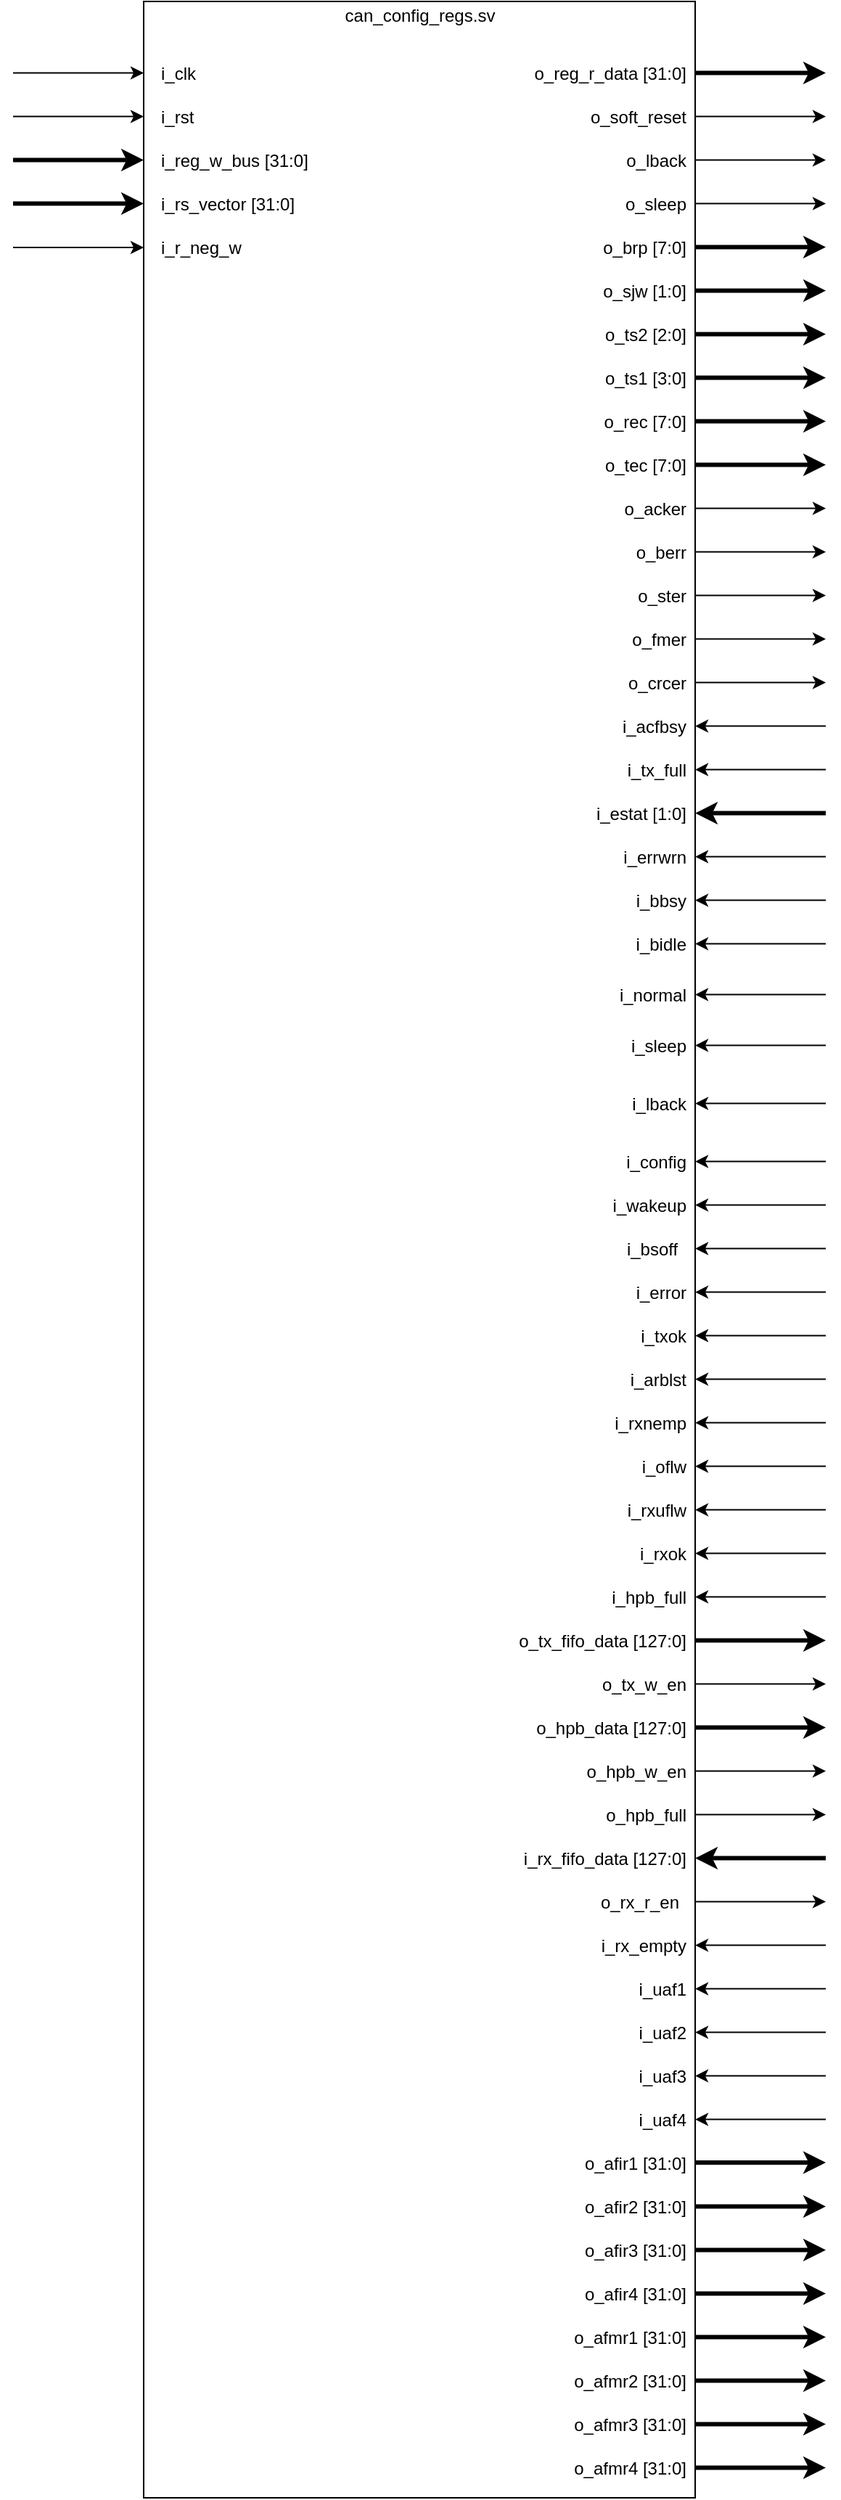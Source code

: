 <mxfile version="13.3.5" type="google"><diagram id="qkU3QMG0HKKjdS9bItEg" name="Page-1"><mxGraphModel grid="1" shadow="0" math="0" pageHeight="1100" pageWidth="850" pageScale="1" page="1" fold="1" arrows="1" connect="1" tooltips="1" guides="1" gridSize="10" dy="686" dx="1240"><root><mxCell id="0"/><mxCell id="1" parent="0"/><mxCell id="5Gx6Plj_fpjW1602_5Y_-1" value="" style="rounded=0;whiteSpace=wrap;html=1;" parent="1" vertex="1"><mxGeometry as="geometry" height="1720" width="380" y="160" x="110"/></mxCell><mxCell id="5Gx6Plj_fpjW1602_5Y_-2" value="can_config_regs.sv" style="text;html=1;align=center;verticalAlign=middle;resizable=0;points=[];autosize=1;" parent="1" vertex="1"><mxGeometry as="geometry" height="20" width="120" y="160" x="240"/></mxCell><mxCell id="5Gx6Plj_fpjW1602_5Y_-3" value="i_reg_w_bus [31:0]" style="text;html=1;align=left;verticalAlign=middle;resizable=0;points=[];autosize=1;" parent="1" vertex="1"><mxGeometry as="geometry" height="20" width="120" y="260" x="120"/></mxCell><mxCell id="5Gx6Plj_fpjW1602_5Y_-29" value="i_clk" style="text;html=1;align=left;verticalAlign=middle;resizable=0;points=[];autosize=1;" parent="1" vertex="1"><mxGeometry as="geometry" height="20" width="40" y="200" x="120"/></mxCell><mxCell id="5Gx6Plj_fpjW1602_5Y_-30" value="i_rst" style="text;html=1;align=left;verticalAlign=middle;resizable=0;points=[];autosize=1;" parent="1" vertex="1"><mxGeometry as="geometry" height="20" width="40" y="230" x="120"/></mxCell><mxCell id="5Gx6Plj_fpjW1602_5Y_-83" value="" style="endArrow=classic;html=1;rounded=0;edgeStyle=orthogonalEdgeStyle;" parent="1" edge="1"><mxGeometry as="geometry" height="50" width="50" relative="1"><mxPoint as="sourcePoint" y="209.29" x="20"/><mxPoint as="targetPoint" y="209.29" x="110"/></mxGeometry></mxCell><mxCell id="5Gx6Plj_fpjW1602_5Y_-84" value="" style="endArrow=classic;html=1;rounded=0;edgeStyle=orthogonalEdgeStyle;" parent="1" edge="1"><mxGeometry as="geometry" height="50" width="50" relative="1"><mxPoint as="sourcePoint" y="239.29" x="20"/><mxPoint as="targetPoint" y="239.29" x="110"/></mxGeometry></mxCell><mxCell id="5Gx6Plj_fpjW1602_5Y_-85" value="" style="endArrow=classic;html=1;rounded=0;edgeStyle=orthogonalEdgeStyle;strokeWidth=3;" parent="1" edge="1"><mxGeometry as="geometry" height="50" width="50" relative="1"><mxPoint as="sourcePoint" y="269.29" x="20"/><mxPoint as="targetPoint" y="269.29" x="110"/></mxGeometry></mxCell><mxCell id="5Gx6Plj_fpjW1602_5Y_-86" value="" style="endArrow=classic;html=1;rounded=0;edgeStyle=orthogonalEdgeStyle;strokeWidth=3;" parent="1" edge="1"><mxGeometry as="geometry" height="50" width="50" relative="1"><mxPoint as="sourcePoint" y="299.29" x="20"/><mxPoint as="targetPoint" y="299.29" x="110"/></mxGeometry></mxCell><mxCell id="JszGW-C5njaCShQ63iaq-1" value="i_rs_vector [31:0]" style="text;html=1;align=left;verticalAlign=middle;resizable=0;points=[];autosize=1;" parent="1" vertex="1"><mxGeometry as="geometry" height="20" width="110" y="290" x="120"/></mxCell><mxCell id="JszGW-C5njaCShQ63iaq-2" value="i_r_neg_w" style="text;html=1;align=left;verticalAlign=middle;resizable=0;points=[];autosize=1;" parent="1" vertex="1"><mxGeometry as="geometry" height="20" width="70" y="320" x="120"/></mxCell><mxCell id="JszGW-C5njaCShQ63iaq-3" value="" style="endArrow=classic;html=1;rounded=0;edgeStyle=orthogonalEdgeStyle;" parent="1" edge="1"><mxGeometry as="geometry" height="50" width="50" relative="1"><mxPoint as="sourcePoint" y="329.5" x="20"/><mxPoint as="targetPoint" y="329.5" x="110"/></mxGeometry></mxCell><mxCell id="JszGW-C5njaCShQ63iaq-4" value="o_reg_r_data [31:0]" style="text;html=1;align=right;verticalAlign=middle;resizable=0;points=[];autosize=1;" parent="1" vertex="1"><mxGeometry as="geometry" height="20" width="120" y="200" x="365"/></mxCell><mxCell id="JszGW-C5njaCShQ63iaq-7" value="o_soft_reset" style="text;html=1;align=right;verticalAlign=middle;resizable=0;points=[];autosize=1;" parent="1" vertex="1"><mxGeometry as="geometry" height="20" width="80" y="230" x="405"/></mxCell><mxCell id="JszGW-C5njaCShQ63iaq-8" value="o_lback" style="text;html=1;align=right;verticalAlign=middle;resizable=0;points=[];autosize=1;" parent="1" vertex="1"><mxGeometry as="geometry" height="20" width="60" y="260" x="425"/></mxCell><mxCell id="JszGW-C5njaCShQ63iaq-9" value="o_sleep" style="text;html=1;align=right;verticalAlign=middle;resizable=0;points=[];autosize=1;" parent="1" vertex="1"><mxGeometry as="geometry" height="20" width="60" y="290" x="425"/></mxCell><mxCell id="JszGW-C5njaCShQ63iaq-10" value="o_brp [7:0]" style="text;html=1;align=right;verticalAlign=middle;resizable=0;points=[];autosize=1;" parent="1" vertex="1"><mxGeometry as="geometry" height="20" width="70" y="320" x="415"/></mxCell><mxCell id="JszGW-C5njaCShQ63iaq-11" value="o_sjw [1:0]" style="text;html=1;align=right;verticalAlign=middle;resizable=0;points=[];autosize=1;" parent="1" vertex="1"><mxGeometry as="geometry" height="20" width="70" y="350" x="415"/></mxCell><mxCell id="JszGW-C5njaCShQ63iaq-12" value="o_ts2 [2:0]" style="text;html=1;align=right;verticalAlign=middle;resizable=0;points=[];autosize=1;" parent="1" vertex="1"><mxGeometry as="geometry" height="20" width="70" y="380" x="415"/></mxCell><mxCell id="JszGW-C5njaCShQ63iaq-13" value="o_ts1 [3:0]" style="text;html=1;align=right;verticalAlign=middle;resizable=0;points=[];autosize=1;" parent="1" vertex="1"><mxGeometry as="geometry" height="20" width="70" y="410" x="415"/></mxCell><mxCell id="JszGW-C5njaCShQ63iaq-14" value="o_rec [7:0]" style="text;html=1;align=right;verticalAlign=middle;resizable=0;points=[];autosize=1;" parent="1" vertex="1"><mxGeometry as="geometry" height="20" width="70" y="440" x="415"/></mxCell><mxCell id="JszGW-C5njaCShQ63iaq-15" value="o_tec [7:0]" style="text;html=1;align=right;verticalAlign=middle;resizable=0;points=[];autosize=1;" parent="1" vertex="1"><mxGeometry as="geometry" height="20" width="70" y="470" x="415"/></mxCell><mxCell id="tfmBrWbO-le1dEx-gglA-1" value="&lt;div align=&quot;right&quot;&gt;o_acker&lt;/div&gt;" style="text;html=1;align=right;verticalAlign=middle;resizable=0;points=[];autosize=1;" parent="1" vertex="1"><mxGeometry as="geometry" height="20" width="60" y="500" x="425"/></mxCell><mxCell id="tfmBrWbO-le1dEx-gglA-2" value="&lt;div align=&quot;right&quot;&gt;o_berr&lt;/div&gt;" style="text;html=1;align=right;verticalAlign=middle;resizable=0;points=[];autosize=1;" parent="1" vertex="1"><mxGeometry as="geometry" height="20" width="50" y="530" x="435"/></mxCell><mxCell id="tfmBrWbO-le1dEx-gglA-3" value="&lt;div align=&quot;right&quot;&gt;o_ster&lt;/div&gt;" style="text;html=1;align=right;verticalAlign=middle;resizable=0;points=[];autosize=1;" parent="1" vertex="1"><mxGeometry as="geometry" height="20" width="50" y="560" x="435"/></mxCell><mxCell id="tfmBrWbO-le1dEx-gglA-4" value="&lt;div align=&quot;right&quot;&gt;o_fmer&lt;/div&gt;" style="text;html=1;align=right;verticalAlign=middle;resizable=0;points=[];autosize=1;" parent="1" vertex="1"><mxGeometry as="geometry" height="20" width="50" y="590" x="435"/></mxCell><mxCell id="tfmBrWbO-le1dEx-gglA-5" value="&lt;div align=&quot;right&quot;&gt;o_crcer&lt;/div&gt;" style="text;html=1;align=right;verticalAlign=middle;resizable=0;points=[];autosize=1;" parent="1" vertex="1"><mxGeometry as="geometry" height="20" width="60" y="620" x="425"/></mxCell><mxCell id="tfmBrWbO-le1dEx-gglA-6" value="&lt;div align=&quot;right&quot;&gt;i_tx_full&lt;/div&gt;" style="text;html=1;align=right;verticalAlign=middle;resizable=0;points=[];autosize=1;" parent="1" vertex="1"><mxGeometry as="geometry" height="20" width="60" y="680" x="425"/></mxCell><mxCell id="tfmBrWbO-le1dEx-gglA-7" value="&lt;div align=&quot;right&quot;&gt;i_acfbsy&lt;/div&gt;" style="text;html=1;align=right;verticalAlign=middle;resizable=0;points=[];autosize=1;" parent="1" vertex="1"><mxGeometry as="geometry" height="20" width="60" y="650" x="425"/></mxCell><mxCell id="tfmBrWbO-le1dEx-gglA-8" value="&lt;div align=&quot;right&quot;&gt;i_estat [1:0]&lt;/div&gt;" style="text;html=1;align=right;verticalAlign=middle;resizable=0;points=[];autosize=1;" parent="1" vertex="1"><mxGeometry as="geometry" height="20" width="80" y="710" x="405"/></mxCell><mxCell id="tfmBrWbO-le1dEx-gglA-9" value="i_errwrn" style="text;html=1;align=right;verticalAlign=middle;resizable=0;points=[];autosize=1;" parent="1" vertex="1"><mxGeometry as="geometry" height="20" width="60" y="740" x="425"/></mxCell><mxCell id="tfmBrWbO-le1dEx-gglA-10" value="&lt;div align=&quot;right&quot;&gt;i_bbsy&lt;/div&gt;" style="text;html=1;align=right;verticalAlign=middle;resizable=0;points=[];autosize=1;" parent="1" vertex="1"><mxGeometry as="geometry" height="20" width="50" y="770" x="435"/></mxCell><mxCell id="tfmBrWbO-le1dEx-gglA-11" value="&lt;div align=&quot;right&quot;&gt;i_bidle&lt;/div&gt;" style="text;html=1;align=right;verticalAlign=middle;resizable=0;points=[];autosize=1;" parent="1" vertex="1"><mxGeometry as="geometry" height="20" width="50" y="800" x="435"/></mxCell><mxCell id="tfmBrWbO-le1dEx-gglA-12" value="&lt;div align=&quot;right&quot;&gt;i_normal&lt;/div&gt;" style="text;html=1;align=right;verticalAlign=middle;resizable=0;points=[];autosize=1;" parent="1" vertex="1"><mxGeometry as="geometry" height="20" width="60" y="835" x="425"/></mxCell><mxCell id="tfmBrWbO-le1dEx-gglA-13" value="&lt;div align=&quot;right&quot;&gt;i_sleep&lt;/div&gt;" style="text;html=1;align=right;verticalAlign=middle;resizable=0;points=[];autosize=1;" parent="1" vertex="1"><mxGeometry as="geometry" height="20" width="50" y="870" x="435"/></mxCell><mxCell id="tfmBrWbO-le1dEx-gglA-14" value="&lt;div align=&quot;right&quot;&gt;i_lback&lt;/div&gt;" style="text;html=1;align=right;verticalAlign=middle;resizable=0;points=[];autosize=1;" parent="1" vertex="1"><mxGeometry as="geometry" height="20" width="50" y="910" x="435"/></mxCell><mxCell id="tfmBrWbO-le1dEx-gglA-15" value="&lt;div align=&quot;right&quot;&gt;i_config&lt;/div&gt;" style="text;html=1;align=right;verticalAlign=middle;resizable=0;points=[];autosize=1;" parent="1" vertex="1"><mxGeometry as="geometry" height="20" width="60" y="950" x="425"/></mxCell><mxCell id="tfmBrWbO-le1dEx-gglA-16" value="&lt;div align=&quot;right&quot;&gt;i_wakeup&lt;/div&gt;" style="text;html=1;align=right;verticalAlign=middle;resizable=0;points=[];autosize=1;" parent="1" vertex="1"><mxGeometry as="geometry" height="20" width="70" y="980" x="415"/></mxCell><mxCell id="tfmBrWbO-le1dEx-gglA-17" value="&lt;div align=&quot;right&quot;&gt;i_bsoff&lt;br&gt;&lt;/div&gt;" style="text;html=1;align=center;verticalAlign=middle;resizable=0;points=[];autosize=1;" parent="1" vertex="1"><mxGeometry as="geometry" height="20" width="50" y="1010" x="435"/></mxCell><mxCell id="tfmBrWbO-le1dEx-gglA-18" value="&lt;div align=&quot;right&quot;&gt;i_error&lt;/div&gt;" style="text;html=1;align=right;verticalAlign=middle;resizable=0;points=[];autosize=1;" parent="1" vertex="1"><mxGeometry as="geometry" height="20" width="50" y="1040" x="435"/></mxCell><mxCell id="tfmBrWbO-le1dEx-gglA-19" value="&lt;div align=&quot;right&quot;&gt;i_txok&lt;/div&gt;" style="text;html=1;align=right;verticalAlign=middle;resizable=0;points=[];autosize=1;" parent="1" vertex="1"><mxGeometry as="geometry" height="20" width="50" y="1070" x="435"/></mxCell><mxCell id="tfmBrWbO-le1dEx-gglA-20" value="&lt;div align=&quot;right&quot;&gt;i_arblst&lt;/div&gt;" style="text;html=1;align=right;verticalAlign=middle;resizable=0;points=[];autosize=1;" parent="1" vertex="1"><mxGeometry as="geometry" height="20" width="50" y="1100" x="435"/></mxCell><mxCell id="tfmBrWbO-le1dEx-gglA-21" value="&lt;div align=&quot;right&quot;&gt;i_rxnemp&lt;/div&gt;" style="text;html=1;align=right;verticalAlign=middle;resizable=0;points=[];autosize=1;" parent="1" vertex="1"><mxGeometry as="geometry" height="20" width="60" y="1130" x="425"/></mxCell><mxCell id="tfmBrWbO-le1dEx-gglA-22" value="&lt;div align=&quot;right&quot;&gt;i_oflw&lt;br&gt;&lt;/div&gt;" style="text;html=1;align=right;verticalAlign=middle;resizable=0;points=[];autosize=1;" parent="1" vertex="1"><mxGeometry as="geometry" height="20" width="50" y="1160" x="435"/></mxCell><mxCell id="tfmBrWbO-le1dEx-gglA-23" value="&lt;div align=&quot;right&quot;&gt;i_rxuflw&lt;/div&gt;" style="text;html=1;align=right;verticalAlign=middle;resizable=0;points=[];autosize=1;" parent="1" vertex="1"><mxGeometry as="geometry" height="20" width="60" y="1190" x="425"/></mxCell><mxCell id="tfmBrWbO-le1dEx-gglA-24" value="&lt;div align=&quot;right&quot;&gt;i_rxok&lt;br&gt;&lt;/div&gt;" style="text;html=1;align=right;verticalAlign=middle;resizable=0;points=[];autosize=1;" parent="1" vertex="1"><mxGeometry as="geometry" height="20" width="50" y="1220" x="435"/></mxCell><mxCell id="tfmBrWbO-le1dEx-gglA-25" value="&lt;div align=&quot;right&quot;&gt;i_hpb_full&lt;/div&gt;" style="text;html=1;align=right;verticalAlign=middle;resizable=0;points=[];autosize=1;" parent="1" vertex="1"><mxGeometry as="geometry" height="20" width="70" y="1250" x="415"/></mxCell><mxCell id="tfmBrWbO-le1dEx-gglA-26" value="&lt;div align=&quot;right&quot;&gt;o_hpb_full&lt;br&gt;&lt;/div&gt;" style="text;html=1;align=right;verticalAlign=middle;resizable=0;points=[];autosize=1;" parent="1" vertex="1"><mxGeometry as="geometry" height="20" width="70" y="1400" x="415"/></mxCell><mxCell id="tfmBrWbO-le1dEx-gglA-27" value="&lt;div align=&quot;right&quot;&gt;o_tx_fifo_data [127:0]&lt;/div&gt;" style="text;html=1;align=right;verticalAlign=middle;resizable=0;points=[];autosize=1;" parent="1" vertex="1"><mxGeometry as="geometry" height="20" width="130" y="1280" x="355"/></mxCell><mxCell id="tfmBrWbO-le1dEx-gglA-28" value="&lt;div align=&quot;right&quot;&gt;o_tx_w_en&lt;/div&gt;" style="text;html=1;align=right;verticalAlign=middle;resizable=0;points=[];autosize=1;" parent="1" vertex="1"><mxGeometry as="geometry" height="20" width="70" y="1310" x="415"/></mxCell><mxCell id="tfmBrWbO-le1dEx-gglA-29" value="&lt;div align=&quot;right&quot;&gt;o_hpb_data [127:0]&lt;/div&gt;" style="text;html=1;align=right;verticalAlign=middle;resizable=0;points=[];autosize=1;" parent="1" vertex="1"><mxGeometry as="geometry" height="20" width="120" y="1340" x="365"/></mxCell><mxCell id="tfmBrWbO-le1dEx-gglA-30" value="&lt;div align=&quot;right&quot;&gt;o_hpb_w_en&lt;/div&gt;" style="text;html=1;align=right;verticalAlign=middle;resizable=0;points=[];autosize=1;" parent="1" vertex="1"><mxGeometry as="geometry" height="20" width="80" y="1370" x="405"/></mxCell><mxCell id="tfmBrWbO-le1dEx-gglA-31" value="&lt;div align=&quot;right&quot;&gt;i_rx_fifo_data [127:0]&lt;/div&gt;" style="text;html=1;align=right;verticalAlign=middle;resizable=0;points=[];autosize=1;" parent="1" vertex="1"><mxGeometry as="geometry" height="20" width="130" y="1430" x="355"/></mxCell><mxCell id="tfmBrWbO-le1dEx-gglA-32" value="&lt;div align=&quot;right&quot;&gt;o_rx_r_en&lt;/div&gt;" style="text;html=1;align=right;verticalAlign=middle;resizable=0;points=[];autosize=1;" parent="1" vertex="1"><mxGeometry as="geometry" height="20" width="70" y="1460" x="410"/></mxCell><mxCell id="tfmBrWbO-le1dEx-gglA-33" value="&lt;div align=&quot;right&quot;&gt;i_rx_empty&lt;/div&gt;" style="text;html=1;align=right;verticalAlign=middle;resizable=0;points=[];autosize=1;" parent="1" vertex="1"><mxGeometry as="geometry" height="20" width="70" y="1490" x="415"/></mxCell><mxCell id="tfmBrWbO-le1dEx-gglA-35" value="&lt;div align=&quot;right&quot;&gt;i_uaf1&lt;/div&gt;" style="text;html=1;align=right;verticalAlign=middle;resizable=0;points=[];autosize=1;" parent="1" vertex="1"><mxGeometry as="geometry" height="20" width="50" y="1520" x="435"/></mxCell><mxCell id="tfmBrWbO-le1dEx-gglA-36" value="&lt;div align=&quot;right&quot;&gt;i_uaf2&lt;/div&gt;" style="text;html=1;align=right;verticalAlign=middle;resizable=0;points=[];autosize=1;" parent="1" vertex="1"><mxGeometry as="geometry" height="20" width="50" y="1550" x="435"/></mxCell><mxCell id="tfmBrWbO-le1dEx-gglA-37" value="&lt;div align=&quot;right&quot;&gt;i_uaf3&lt;/div&gt;" style="text;html=1;align=right;verticalAlign=middle;resizable=0;points=[];autosize=1;" parent="1" vertex="1"><mxGeometry as="geometry" height="20" width="50" y="1580" x="435"/></mxCell><mxCell id="tfmBrWbO-le1dEx-gglA-38" value="&lt;div align=&quot;right&quot;&gt;i_uaf4&lt;/div&gt;" style="text;html=1;align=right;verticalAlign=middle;resizable=0;points=[];autosize=1;" parent="1" vertex="1"><mxGeometry as="geometry" height="20" width="50" y="1610" x="435"/></mxCell><mxCell id="tfmBrWbO-le1dEx-gglA-39" value="&lt;div align=&quot;right&quot;&gt;o_afir1 [31:0]&lt;/div&gt;" style="text;html=1;align=right;verticalAlign=middle;resizable=0;points=[];autosize=1;" parent="1" vertex="1"><mxGeometry as="geometry" height="20" width="90" y="1640" x="395"/></mxCell><mxCell id="tfmBrWbO-le1dEx-gglA-40" value="&lt;div align=&quot;right&quot;&gt;o_afir2 [31:0]&lt;/div&gt;" style="text;html=1;align=right;verticalAlign=middle;resizable=0;points=[];autosize=1;" parent="1" vertex="1"><mxGeometry as="geometry" height="20" width="90" y="1670" x="395"/></mxCell><mxCell id="tfmBrWbO-le1dEx-gglA-41" value="&lt;div align=&quot;right&quot;&gt;o_afir3 [31:0]&lt;/div&gt;" style="text;html=1;align=right;verticalAlign=middle;resizable=0;points=[];autosize=1;" parent="1" vertex="1"><mxGeometry as="geometry" height="20" width="90" y="1700" x="395"/></mxCell><mxCell id="tfmBrWbO-le1dEx-gglA-42" value="&lt;div align=&quot;right&quot;&gt;o_afir4 [31:0]&lt;/div&gt;" style="text;html=1;align=right;verticalAlign=middle;resizable=0;points=[];autosize=1;" parent="1" vertex="1"><mxGeometry as="geometry" height="20" width="90" y="1730" x="395"/></mxCell><mxCell id="tfmBrWbO-le1dEx-gglA-43" value="&lt;div align=&quot;right&quot;&gt;o_afmr1 [31:0]&lt;/div&gt;" style="text;html=1;align=right;verticalAlign=middle;resizable=0;points=[];autosize=1;" parent="1" vertex="1"><mxGeometry as="geometry" height="20" width="90" y="1760" x="395"/></mxCell><mxCell id="tfmBrWbO-le1dEx-gglA-44" value="&lt;div align=&quot;right&quot;&gt;o_afmr2 [31:0]&lt;/div&gt;" style="text;html=1;align=right;verticalAlign=middle;resizable=0;points=[];autosize=1;" parent="1" vertex="1"><mxGeometry as="geometry" height="20" width="90" y="1790" x="395"/></mxCell><mxCell id="tfmBrWbO-le1dEx-gglA-45" value="&lt;div align=&quot;right&quot;&gt;o_afmr3 [31:0]&lt;br&gt;&lt;/div&gt;" style="text;html=1;align=right;verticalAlign=middle;resizable=0;points=[];autosize=1;" parent="1" vertex="1"><mxGeometry as="geometry" height="20" width="90" y="1820" x="395"/></mxCell><mxCell id="tfmBrWbO-le1dEx-gglA-46" value="&lt;div align=&quot;right&quot;&gt;o_afmr4 [31:0]&lt;/div&gt;" style="text;html=1;align=right;verticalAlign=middle;resizable=0;points=[];autosize=1;" parent="1" vertex="1"><mxGeometry as="geometry" height="20" width="90" y="1850" x="395"/></mxCell><mxCell id="tfmBrWbO-le1dEx-gglA-48" value="" style="endArrow=classic;html=1;rounded=0;edgeStyle=orthogonalEdgeStyle;strokeWidth=3;" parent="1" edge="1"><mxGeometry as="geometry" height="50" width="50" relative="1"><mxPoint as="sourcePoint" y="209.29" x="490"/><mxPoint as="targetPoint" y="209.29" x="580"/></mxGeometry></mxCell><mxCell id="tfmBrWbO-le1dEx-gglA-49" value="" style="endArrow=classic;html=1;rounded=0;edgeStyle=orthogonalEdgeStyle;" parent="1" edge="1"><mxGeometry as="geometry" height="50" width="50" relative="1"><mxPoint as="sourcePoint" y="239.29" x="490"/><mxPoint as="targetPoint" y="239.29" x="580"/></mxGeometry></mxCell><mxCell id="tfmBrWbO-le1dEx-gglA-50" value="" style="endArrow=classic;html=1;rounded=0;edgeStyle=orthogonalEdgeStyle;" parent="1" edge="1"><mxGeometry as="geometry" height="50" width="50" relative="1"><mxPoint as="sourcePoint" y="269.29" x="490"/><mxPoint as="targetPoint" y="269.29" x="580"/></mxGeometry></mxCell><mxCell id="tfmBrWbO-le1dEx-gglA-51" value="" style="endArrow=classic;html=1;rounded=0;edgeStyle=orthogonalEdgeStyle;" parent="1" edge="1"><mxGeometry as="geometry" height="50" width="50" relative="1"><mxPoint as="sourcePoint" y="299.29" x="490"/><mxPoint as="targetPoint" y="299.29" x="580"/></mxGeometry></mxCell><mxCell id="tfmBrWbO-le1dEx-gglA-52" value="" style="endArrow=classic;html=1;rounded=0;edgeStyle=orthogonalEdgeStyle;strokeWidth=3;" parent="1" edge="1"><mxGeometry as="geometry" height="50" width="50" relative="1"><mxPoint as="sourcePoint" y="329.29" x="490"/><mxPoint as="targetPoint" y="329.29" x="580"/></mxGeometry></mxCell><mxCell id="tfmBrWbO-le1dEx-gglA-53" value="" style="endArrow=classic;html=1;rounded=0;edgeStyle=orthogonalEdgeStyle;strokeWidth=3;" parent="1" edge="1"><mxGeometry as="geometry" height="50" width="50" relative="1"><mxPoint as="sourcePoint" y="359.29" x="490"/><mxPoint as="targetPoint" y="359.29" x="580"/></mxGeometry></mxCell><mxCell id="tfmBrWbO-le1dEx-gglA-54" value="" style="endArrow=classic;html=1;rounded=0;edgeStyle=orthogonalEdgeStyle;strokeWidth=3;" parent="1" edge="1"><mxGeometry as="geometry" height="50" width="50" relative="1"><mxPoint as="sourcePoint" y="389.29" x="490"/><mxPoint as="targetPoint" y="389.29" x="580"/></mxGeometry></mxCell><mxCell id="tfmBrWbO-le1dEx-gglA-55" value="" style="endArrow=classic;html=1;rounded=0;edgeStyle=orthogonalEdgeStyle;strokeWidth=3;" parent="1" edge="1"><mxGeometry as="geometry" height="50" width="50" relative="1"><mxPoint as="sourcePoint" y="419.29" x="490"/><mxPoint as="targetPoint" y="419.29" x="580"/></mxGeometry></mxCell><mxCell id="tfmBrWbO-le1dEx-gglA-56" value="" style="endArrow=classic;html=1;rounded=0;edgeStyle=orthogonalEdgeStyle;strokeWidth=3;" parent="1" edge="1"><mxGeometry as="geometry" height="50" width="50" relative="1"><mxPoint as="sourcePoint" y="449.29" x="490"/><mxPoint as="targetPoint" y="449.29" x="580"/></mxGeometry></mxCell><mxCell id="tfmBrWbO-le1dEx-gglA-57" value="" style="endArrow=classic;html=1;rounded=0;edgeStyle=orthogonalEdgeStyle;strokeWidth=3;" parent="1" edge="1"><mxGeometry as="geometry" height="50" width="50" relative="1"><mxPoint as="sourcePoint" y="479.29" x="490"/><mxPoint as="targetPoint" y="479.29" x="580"/></mxGeometry></mxCell><mxCell id="tfmBrWbO-le1dEx-gglA-58" value="" style="endArrow=classic;html=1;rounded=0;edgeStyle=orthogonalEdgeStyle;" parent="1" edge="1"><mxGeometry as="geometry" height="50" width="50" relative="1"><mxPoint as="sourcePoint" y="509.29" x="490"/><mxPoint as="targetPoint" y="509.29" x="580"/></mxGeometry></mxCell><mxCell id="tfmBrWbO-le1dEx-gglA-59" value="" style="endArrow=classic;html=1;rounded=0;edgeStyle=orthogonalEdgeStyle;" parent="1" edge="1"><mxGeometry as="geometry" height="50" width="50" relative="1"><mxPoint as="sourcePoint" y="539.29" x="490"/><mxPoint as="targetPoint" y="539.29" x="580"/></mxGeometry></mxCell><mxCell id="tfmBrWbO-le1dEx-gglA-60" value="" style="endArrow=classic;html=1;rounded=0;edgeStyle=orthogonalEdgeStyle;" parent="1" edge="1"><mxGeometry as="geometry" height="50" width="50" relative="1"><mxPoint as="sourcePoint" y="569.29" x="490"/><mxPoint as="targetPoint" y="569.29" x="580"/></mxGeometry></mxCell><mxCell id="tfmBrWbO-le1dEx-gglA-61" value="" style="endArrow=classic;html=1;rounded=0;edgeStyle=orthogonalEdgeStyle;" parent="1" edge="1"><mxGeometry as="geometry" height="50" width="50" relative="1"><mxPoint as="sourcePoint" y="599.29" x="490"/><mxPoint as="targetPoint" y="599.29" x="580"/></mxGeometry></mxCell><mxCell id="tfmBrWbO-le1dEx-gglA-62" value="" style="endArrow=classic;html=1;rounded=0;edgeStyle=orthogonalEdgeStyle;" parent="1" edge="1"><mxGeometry as="geometry" height="50" width="50" relative="1"><mxPoint as="sourcePoint" y="629.29" x="490"/><mxPoint as="targetPoint" y="629.29" x="580"/></mxGeometry></mxCell><mxCell id="tfmBrWbO-le1dEx-gglA-64" value="" style="endArrow=classic;html=1;rounded=0;edgeStyle=orthogonalEdgeStyle;strokeWidth=3;" parent="1" edge="1"><mxGeometry as="geometry" height="50" width="50" relative="1"><mxPoint as="sourcePoint" y="1289.29" x="490"/><mxPoint as="targetPoint" y="1289.29" x="580"/></mxGeometry></mxCell><mxCell id="tfmBrWbO-le1dEx-gglA-65" value="" style="endArrow=classic;html=1;rounded=0;edgeStyle=orthogonalEdgeStyle;" parent="1" edge="1"><mxGeometry as="geometry" height="50" width="50" relative="1"><mxPoint as="sourcePoint" y="1319.29" x="490"/><mxPoint as="targetPoint" y="1319.29" x="580"/></mxGeometry></mxCell><mxCell id="tfmBrWbO-le1dEx-gglA-66" value="" style="endArrow=classic;html=1;rounded=0;edgeStyle=orthogonalEdgeStyle;strokeWidth=3;" parent="1" edge="1"><mxGeometry as="geometry" height="50" width="50" relative="1"><mxPoint as="sourcePoint" y="1349.29" x="490"/><mxPoint as="targetPoint" y="1349.29" x="580"/></mxGeometry></mxCell><mxCell id="tfmBrWbO-le1dEx-gglA-67" value="" style="endArrow=classic;html=1;rounded=0;edgeStyle=orthogonalEdgeStyle;" parent="1" edge="1"><mxGeometry as="geometry" height="50" width="50" relative="1"><mxPoint as="sourcePoint" y="1379.29" x="490"/><mxPoint as="targetPoint" y="1379.29" x="580"/></mxGeometry></mxCell><mxCell id="tfmBrWbO-le1dEx-gglA-68" value="" style="endArrow=classic;html=1;rounded=0;edgeStyle=orthogonalEdgeStyle;" parent="1" edge="1"><mxGeometry as="geometry" height="50" width="50" relative="1"><mxPoint as="sourcePoint" y="1409.29" x="490"/><mxPoint as="targetPoint" y="1409.29" x="580"/></mxGeometry></mxCell><mxCell id="tfmBrWbO-le1dEx-gglA-69" value="" style="endArrow=classic;html=1;rounded=0;edgeStyle=orthogonalEdgeStyle;" parent="1" edge="1"><mxGeometry as="geometry" height="50" width="50" relative="1"><mxPoint as="sourcePoint" y="1469.29" x="490"/><mxPoint as="targetPoint" y="1469.29" x="580"/></mxGeometry></mxCell><mxCell id="tfmBrWbO-le1dEx-gglA-70" value="" style="endArrow=classic;html=1;rounded=0;edgeStyle=orthogonalEdgeStyle;strokeWidth=3;" parent="1" edge="1"><mxGeometry as="geometry" height="50" width="50" relative="1"><mxPoint as="sourcePoint" y="1649.0" x="490"/><mxPoint as="targetPoint" y="1649.0" x="580"/></mxGeometry></mxCell><mxCell id="tfmBrWbO-le1dEx-gglA-71" value="" style="endArrow=classic;html=1;rounded=0;edgeStyle=orthogonalEdgeStyle;strokeWidth=3;" parent="1" edge="1"><mxGeometry as="geometry" height="50" width="50" relative="1"><mxPoint as="sourcePoint" y="1679.29" x="490"/><mxPoint as="targetPoint" y="1679.29" x="580"/></mxGeometry></mxCell><mxCell id="tfmBrWbO-le1dEx-gglA-72" value="" style="endArrow=classic;html=1;rounded=0;edgeStyle=orthogonalEdgeStyle;strokeWidth=3;" parent="1" edge="1"><mxGeometry as="geometry" height="50" width="50" relative="1"><mxPoint as="sourcePoint" y="1709.29" x="490"/><mxPoint as="targetPoint" y="1709.29" x="580"/></mxGeometry></mxCell><mxCell id="tfmBrWbO-le1dEx-gglA-73" value="" style="endArrow=classic;html=1;rounded=0;edgeStyle=orthogonalEdgeStyle;strokeWidth=3;" parent="1" edge="1"><mxGeometry as="geometry" height="50" width="50" relative="1"><mxPoint as="sourcePoint" y="1739.29" x="490"/><mxPoint as="targetPoint" y="1739.29" x="580"/></mxGeometry></mxCell><mxCell id="tfmBrWbO-le1dEx-gglA-74" value="" style="endArrow=classic;html=1;rounded=0;edgeStyle=orthogonalEdgeStyle;strokeWidth=3;" parent="1" edge="1"><mxGeometry as="geometry" height="50" width="50" relative="1"><mxPoint as="sourcePoint" y="1769.29" x="490"/><mxPoint as="targetPoint" y="1769.29" x="580"/></mxGeometry></mxCell><mxCell id="tfmBrWbO-le1dEx-gglA-75" value="" style="endArrow=classic;html=1;rounded=0;edgeStyle=orthogonalEdgeStyle;strokeWidth=3;" parent="1" edge="1"><mxGeometry as="geometry" height="50" width="50" relative="1"><mxPoint as="sourcePoint" y="1799.29" x="490"/><mxPoint as="targetPoint" y="1799.29" x="580"/></mxGeometry></mxCell><mxCell id="tfmBrWbO-le1dEx-gglA-76" value="" style="endArrow=classic;html=1;rounded=0;edgeStyle=orthogonalEdgeStyle;strokeWidth=3;" parent="1" edge="1"><mxGeometry as="geometry" height="50" width="50" relative="1"><mxPoint as="sourcePoint" y="1829.29" x="490"/><mxPoint as="targetPoint" y="1829.29" x="580"/></mxGeometry></mxCell><mxCell id="tfmBrWbO-le1dEx-gglA-77" value="" style="endArrow=classic;html=1;rounded=0;edgeStyle=orthogonalEdgeStyle;strokeWidth=3;" parent="1" edge="1"><mxGeometry as="geometry" height="50" width="50" relative="1"><mxPoint as="sourcePoint" y="1859.29" x="490"/><mxPoint as="targetPoint" y="1859.29" x="580"/></mxGeometry></mxCell><mxCell id="tfmBrWbO-le1dEx-gglA-78" value="" style="endArrow=none;html=1;rounded=0;edgeStyle=orthogonalEdgeStyle;startArrow=classic;startFill=1;endFill=0;" parent="1" edge="1"><mxGeometry as="geometry" height="50" width="50" relative="1"><mxPoint as="sourcePoint" y="659.29" x="490"/><mxPoint as="targetPoint" y="659.29" x="580.0"/></mxGeometry></mxCell><mxCell id="tfmBrWbO-le1dEx-gglA-79" value="" style="endArrow=none;html=1;rounded=0;edgeStyle=orthogonalEdgeStyle;startArrow=classic;startFill=1;endFill=0;" parent="1" edge="1"><mxGeometry as="geometry" height="50" width="50" relative="1"><mxPoint as="sourcePoint" y="689.29" x="490.0"/><mxPoint as="targetPoint" y="689.29" x="580.0"/></mxGeometry></mxCell><mxCell id="tfmBrWbO-le1dEx-gglA-80" value="" style="endArrow=none;html=1;rounded=0;edgeStyle=orthogonalEdgeStyle;startArrow=classic;startFill=1;endFill=0;strokeWidth=3;" parent="1" edge="1"><mxGeometry as="geometry" height="50" width="50" relative="1"><mxPoint as="sourcePoint" y="719.29" x="490.0"/><mxPoint as="targetPoint" y="719.29" x="580.0"/></mxGeometry></mxCell><mxCell id="tfmBrWbO-le1dEx-gglA-81" value="" style="endArrow=none;html=1;rounded=0;edgeStyle=orthogonalEdgeStyle;startArrow=classic;startFill=1;endFill=0;" parent="1" edge="1"><mxGeometry as="geometry" height="50" width="50" relative="1"><mxPoint as="sourcePoint" y="749.29" x="490.0"/><mxPoint as="targetPoint" y="749.29" x="580.0"/></mxGeometry></mxCell><mxCell id="tfmBrWbO-le1dEx-gglA-82" value="" style="endArrow=none;html=1;rounded=0;edgeStyle=orthogonalEdgeStyle;startArrow=classic;startFill=1;endFill=0;" parent="1" edge="1"><mxGeometry as="geometry" height="50" width="50" relative="1"><mxPoint as="sourcePoint" y="779.29" x="490.0"/><mxPoint as="targetPoint" y="779.29" x="580.0"/></mxGeometry></mxCell><mxCell id="tfmBrWbO-le1dEx-gglA-83" value="" style="endArrow=none;html=1;rounded=0;edgeStyle=orthogonalEdgeStyle;startArrow=classic;startFill=1;endFill=0;" parent="1" edge="1"><mxGeometry as="geometry" height="50" width="50" relative="1"><mxPoint as="sourcePoint" y="809.29" x="490.0"/><mxPoint as="targetPoint" y="809.29" x="580.0"/></mxGeometry></mxCell><mxCell id="tfmBrWbO-le1dEx-gglA-84" value="" style="endArrow=none;html=1;rounded=0;edgeStyle=orthogonalEdgeStyle;startArrow=classic;startFill=1;endFill=0;" parent="1" edge="1"><mxGeometry as="geometry" height="50" width="50" relative="1"><mxPoint as="sourcePoint" y="844.29" x="490.0"/><mxPoint as="targetPoint" y="844.29" x="580.0"/></mxGeometry></mxCell><mxCell id="tfmBrWbO-le1dEx-gglA-85" value="" style="endArrow=none;html=1;rounded=0;edgeStyle=orthogonalEdgeStyle;startArrow=classic;startFill=1;endFill=0;" parent="1" edge="1"><mxGeometry as="geometry" height="50" width="50" relative="1"><mxPoint as="sourcePoint" y="879.29" x="490.0"/><mxPoint as="targetPoint" y="879.29" x="580.0"/></mxGeometry></mxCell><mxCell id="tfmBrWbO-le1dEx-gglA-86" value="" style="endArrow=none;html=1;rounded=0;edgeStyle=orthogonalEdgeStyle;startArrow=classic;startFill=1;endFill=0;" parent="1" edge="1"><mxGeometry as="geometry" height="50" width="50" relative="1"><mxPoint as="sourcePoint" y="919.29" x="490.0"/><mxPoint as="targetPoint" y="919.29" x="580.0"/></mxGeometry></mxCell><mxCell id="tfmBrWbO-le1dEx-gglA-87" value="" style="endArrow=none;html=1;rounded=0;edgeStyle=orthogonalEdgeStyle;startArrow=classic;startFill=1;endFill=0;" parent="1" edge="1"><mxGeometry as="geometry" height="50" width="50" relative="1"><mxPoint as="sourcePoint" y="959.29" x="490.0"/><mxPoint as="targetPoint" y="959.29" x="580.0"/></mxGeometry></mxCell><mxCell id="tfmBrWbO-le1dEx-gglA-88" value="" style="endArrow=none;html=1;rounded=0;edgeStyle=orthogonalEdgeStyle;startArrow=classic;startFill=1;endFill=0;" parent="1" edge="1"><mxGeometry as="geometry" height="50" width="50" relative="1"><mxPoint as="sourcePoint" y="989.29" x="490.0"/><mxPoint as="targetPoint" y="989.29" x="580.0"/></mxGeometry></mxCell><mxCell id="tfmBrWbO-le1dEx-gglA-89" value="" style="endArrow=none;html=1;rounded=0;edgeStyle=orthogonalEdgeStyle;startArrow=classic;startFill=1;endFill=0;" parent="1" edge="1"><mxGeometry as="geometry" height="50" width="50" relative="1"><mxPoint as="sourcePoint" y="1019.29" x="490.0"/><mxPoint as="targetPoint" y="1019.29" x="580.0"/></mxGeometry></mxCell><mxCell id="tfmBrWbO-le1dEx-gglA-90" value="" style="endArrow=none;html=1;rounded=0;edgeStyle=orthogonalEdgeStyle;startArrow=classic;startFill=1;endFill=0;" parent="1" edge="1"><mxGeometry as="geometry" height="50" width="50" relative="1"><mxPoint as="sourcePoint" y="1049.29" x="490.0"/><mxPoint as="targetPoint" y="1049.29" x="580.0"/></mxGeometry></mxCell><mxCell id="tfmBrWbO-le1dEx-gglA-91" value="" style="endArrow=none;html=1;rounded=0;edgeStyle=orthogonalEdgeStyle;startArrow=classic;startFill=1;endFill=0;" parent="1" edge="1"><mxGeometry as="geometry" height="50" width="50" relative="1"><mxPoint as="sourcePoint" y="1079.29" x="490.0"/><mxPoint as="targetPoint" y="1079.29" x="580.0"/></mxGeometry></mxCell><mxCell id="tfmBrWbO-le1dEx-gglA-93" value="" style="endArrow=none;html=1;rounded=0;edgeStyle=orthogonalEdgeStyle;startArrow=classic;startFill=1;endFill=0;" parent="1" edge="1"><mxGeometry as="geometry" height="50" width="50" relative="1"><mxPoint as="sourcePoint" y="1109.29" x="490.0"/><mxPoint as="targetPoint" y="1109.29" x="580.0"/></mxGeometry></mxCell><mxCell id="tfmBrWbO-le1dEx-gglA-94" value="" style="endArrow=none;html=1;rounded=0;edgeStyle=orthogonalEdgeStyle;startArrow=classic;startFill=1;endFill=0;" parent="1" edge="1"><mxGeometry as="geometry" height="50" width="50" relative="1"><mxPoint as="sourcePoint" y="1139.29" x="490.0"/><mxPoint as="targetPoint" y="1139.29" x="580.0"/></mxGeometry></mxCell><mxCell id="tfmBrWbO-le1dEx-gglA-95" value="" style="endArrow=none;html=1;rounded=0;edgeStyle=orthogonalEdgeStyle;startArrow=classic;startFill=1;endFill=0;" parent="1" edge="1"><mxGeometry as="geometry" height="50" width="50" relative="1"><mxPoint as="sourcePoint" y="1169.29" x="490.0"/><mxPoint as="targetPoint" y="1169.29" x="580.0"/></mxGeometry></mxCell><mxCell id="tfmBrWbO-le1dEx-gglA-96" value="" style="endArrow=none;html=1;rounded=0;edgeStyle=orthogonalEdgeStyle;startArrow=classic;startFill=1;endFill=0;" parent="1" edge="1"><mxGeometry as="geometry" height="50" width="50" relative="1"><mxPoint as="sourcePoint" y="1199.29" x="490.0"/><mxPoint as="targetPoint" y="1199.29" x="580.0"/></mxGeometry></mxCell><mxCell id="tfmBrWbO-le1dEx-gglA-97" value="" style="endArrow=none;html=1;rounded=0;edgeStyle=orthogonalEdgeStyle;startArrow=classic;startFill=1;endFill=0;" parent="1" edge="1"><mxGeometry as="geometry" height="50" width="50" relative="1"><mxPoint as="sourcePoint" y="1229.29" x="490.0"/><mxPoint as="targetPoint" y="1229.29" x="580.0"/></mxGeometry></mxCell><mxCell id="tfmBrWbO-le1dEx-gglA-98" value="" style="endArrow=none;html=1;rounded=0;edgeStyle=orthogonalEdgeStyle;startArrow=classic;startFill=1;endFill=0;" parent="1" edge="1"><mxGeometry as="geometry" height="50" width="50" relative="1"><mxPoint as="sourcePoint" y="1259.29" x="490.0"/><mxPoint as="targetPoint" y="1259.29" x="580.0"/></mxGeometry></mxCell><mxCell id="tfmBrWbO-le1dEx-gglA-99" value="" style="endArrow=none;html=1;rounded=0;edgeStyle=orthogonalEdgeStyle;startArrow=classic;startFill=1;endFill=0;strokeWidth=3;" parent="1" edge="1"><mxGeometry as="geometry" height="50" width="50" relative="1"><mxPoint as="sourcePoint" y="1439.29" x="490.0"/><mxPoint as="targetPoint" y="1439.29" x="580.0"/></mxGeometry></mxCell><mxCell id="tfmBrWbO-le1dEx-gglA-100" value="" style="endArrow=none;html=1;rounded=0;edgeStyle=orthogonalEdgeStyle;startArrow=classic;startFill=1;endFill=0;" parent="1" edge="1"><mxGeometry as="geometry" height="50" width="50" relative="1"><mxPoint as="sourcePoint" y="1499.29" x="490.0"/><mxPoint as="targetPoint" y="1499.29" x="580.0"/></mxGeometry></mxCell><mxCell id="tfmBrWbO-le1dEx-gglA-101" value="" style="endArrow=none;html=1;rounded=0;edgeStyle=orthogonalEdgeStyle;startArrow=classic;startFill=1;endFill=0;" parent="1" edge="1"><mxGeometry as="geometry" height="50" width="50" relative="1"><mxPoint as="sourcePoint" y="1529.29" x="490.0"/><mxPoint as="targetPoint" y="1529.29" x="580.0"/></mxGeometry></mxCell><mxCell id="tfmBrWbO-le1dEx-gglA-102" value="" style="endArrow=none;html=1;rounded=0;edgeStyle=orthogonalEdgeStyle;startArrow=classic;startFill=1;endFill=0;" parent="1" edge="1"><mxGeometry as="geometry" height="50" width="50" relative="1"><mxPoint as="sourcePoint" y="1559.29" x="490.0"/><mxPoint as="targetPoint" y="1559.29" x="580.0"/></mxGeometry></mxCell><mxCell id="tfmBrWbO-le1dEx-gglA-103" value="" style="endArrow=none;html=1;rounded=0;edgeStyle=orthogonalEdgeStyle;startArrow=classic;startFill=1;endFill=0;" parent="1" edge="1"><mxGeometry as="geometry" height="50" width="50" relative="1"><mxPoint as="sourcePoint" y="1589.29" x="490.0"/><mxPoint as="targetPoint" y="1589.29" x="580.0"/></mxGeometry></mxCell><mxCell id="tfmBrWbO-le1dEx-gglA-105" value="" style="endArrow=none;html=1;rounded=0;edgeStyle=orthogonalEdgeStyle;startArrow=classic;startFill=1;endFill=0;" parent="1" edge="1"><mxGeometry as="geometry" height="50" width="50" relative="1"><mxPoint as="sourcePoint" y="1619.29" x="490.0"/><mxPoint as="targetPoint" y="1619.29" x="580.0"/></mxGeometry></mxCell></root></mxGraphModel></diagram></mxfile>